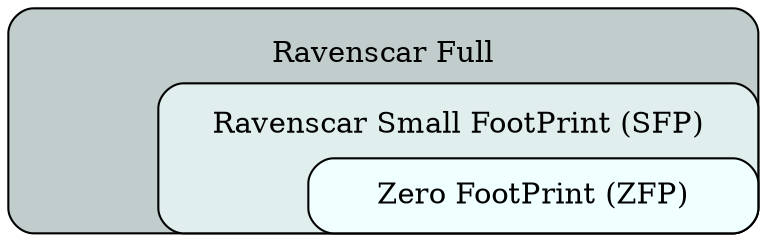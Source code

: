 digraph {
    bgcolor=transparent
    layout=neato

    node  [shape=box, style="rounded,filled", color=black]
    FULL  [fillcolor="azure3", pos="-3,0.75!",  label="Ravenscar Full\n\n\n\n\n", width=5, height=1.5];
    SPU   [fillcolor="azure2", pos="-2.5,0.5!", label="Ravenscar Small FootPrint (SFP)\n\n\n", width=4, height=1];
    ZFP   [fillcolor="azure1", pos="-2,0.25!",  label="Zero FootPrint (ZFP)", width=3, height=0.5];
}
